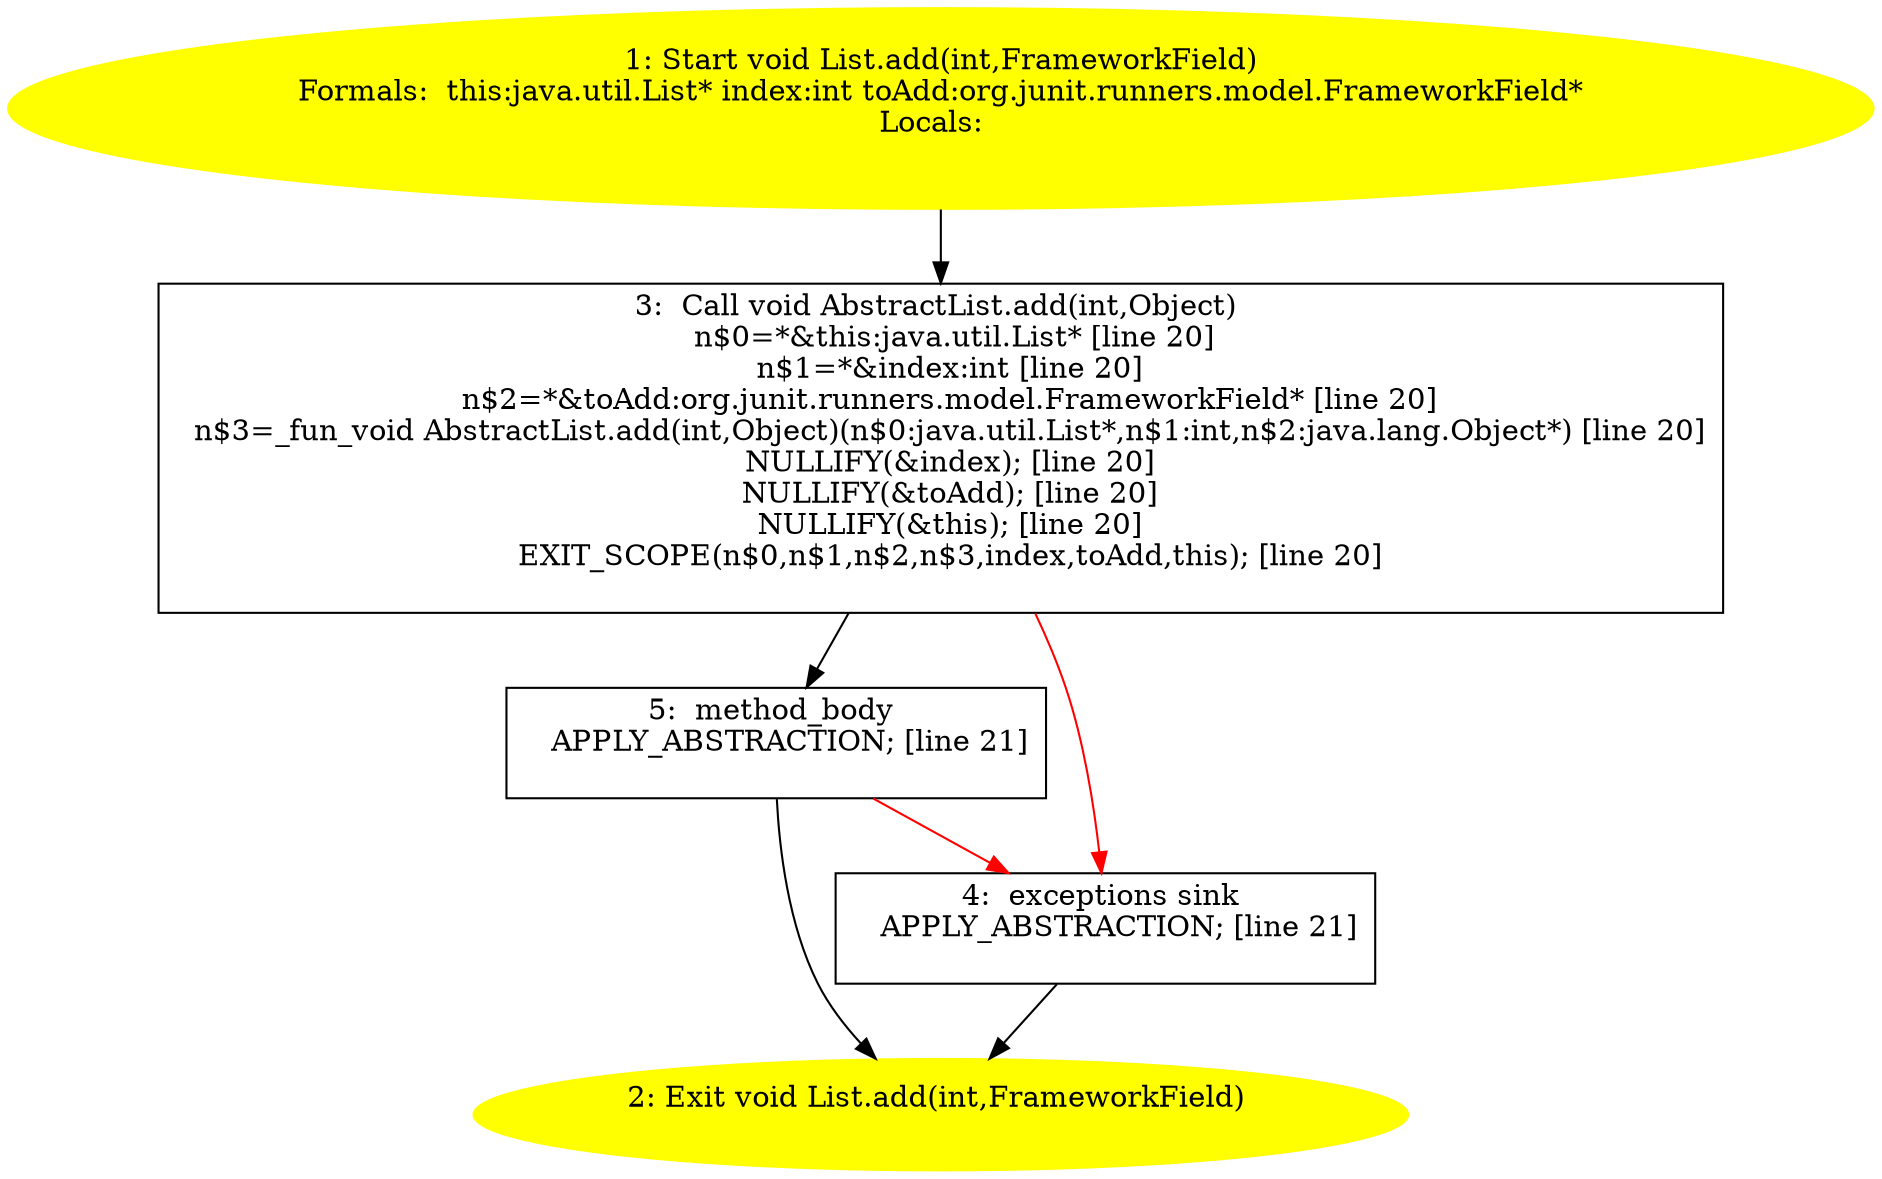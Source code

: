 /* @generated */
digraph cfg {
"java.util.List.add(int,org.junit.runners.model.FrameworkField):void.709c83020b9c13616f015a60d37e733a_1" [label="1: Start void List.add(int,FrameworkField)\nFormals:  this:java.util.List* index:int toAdd:org.junit.runners.model.FrameworkField*\nLocals:  \n  " color=yellow style=filled]
	

	 "java.util.List.add(int,org.junit.runners.model.FrameworkField):void.709c83020b9c13616f015a60d37e733a_1" -> "java.util.List.add(int,org.junit.runners.model.FrameworkField):void.709c83020b9c13616f015a60d37e733a_3" ;
"java.util.List.add(int,org.junit.runners.model.FrameworkField):void.709c83020b9c13616f015a60d37e733a_2" [label="2: Exit void List.add(int,FrameworkField) \n  " color=yellow style=filled]
	

"java.util.List.add(int,org.junit.runners.model.FrameworkField):void.709c83020b9c13616f015a60d37e733a_3" [label="3:  Call void AbstractList.add(int,Object) \n   n$0=*&this:java.util.List* [line 20]\n  n$1=*&index:int [line 20]\n  n$2=*&toAdd:org.junit.runners.model.FrameworkField* [line 20]\n  n$3=_fun_void AbstractList.add(int,Object)(n$0:java.util.List*,n$1:int,n$2:java.lang.Object*) [line 20]\n  NULLIFY(&index); [line 20]\n  NULLIFY(&toAdd); [line 20]\n  NULLIFY(&this); [line 20]\n  EXIT_SCOPE(n$0,n$1,n$2,n$3,index,toAdd,this); [line 20]\n " shape="box"]
	

	 "java.util.List.add(int,org.junit.runners.model.FrameworkField):void.709c83020b9c13616f015a60d37e733a_3" -> "java.util.List.add(int,org.junit.runners.model.FrameworkField):void.709c83020b9c13616f015a60d37e733a_5" ;
	 "java.util.List.add(int,org.junit.runners.model.FrameworkField):void.709c83020b9c13616f015a60d37e733a_3" -> "java.util.List.add(int,org.junit.runners.model.FrameworkField):void.709c83020b9c13616f015a60d37e733a_4" [color="red" ];
"java.util.List.add(int,org.junit.runners.model.FrameworkField):void.709c83020b9c13616f015a60d37e733a_4" [label="4:  exceptions sink \n   APPLY_ABSTRACTION; [line 21]\n " shape="box"]
	

	 "java.util.List.add(int,org.junit.runners.model.FrameworkField):void.709c83020b9c13616f015a60d37e733a_4" -> "java.util.List.add(int,org.junit.runners.model.FrameworkField):void.709c83020b9c13616f015a60d37e733a_2" ;
"java.util.List.add(int,org.junit.runners.model.FrameworkField):void.709c83020b9c13616f015a60d37e733a_5" [label="5:  method_body \n   APPLY_ABSTRACTION; [line 21]\n " shape="box"]
	

	 "java.util.List.add(int,org.junit.runners.model.FrameworkField):void.709c83020b9c13616f015a60d37e733a_5" -> "java.util.List.add(int,org.junit.runners.model.FrameworkField):void.709c83020b9c13616f015a60d37e733a_2" ;
	 "java.util.List.add(int,org.junit.runners.model.FrameworkField):void.709c83020b9c13616f015a60d37e733a_5" -> "java.util.List.add(int,org.junit.runners.model.FrameworkField):void.709c83020b9c13616f015a60d37e733a_4" [color="red" ];
}
